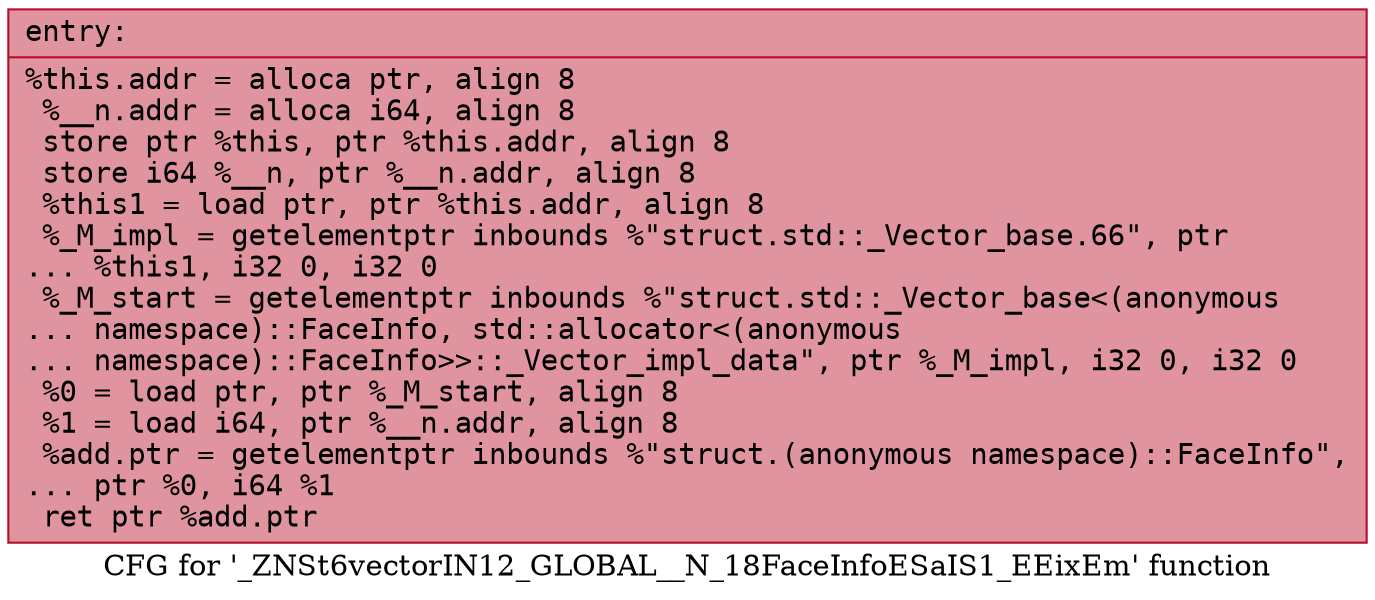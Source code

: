 digraph "CFG for '_ZNSt6vectorIN12_GLOBAL__N_18FaceInfoESaIS1_EEixEm' function" {
	label="CFG for '_ZNSt6vectorIN12_GLOBAL__N_18FaceInfoESaIS1_EEixEm' function";

	Node0x55dfe4c0b8b0 [shape=record,color="#b70d28ff", style=filled, fillcolor="#b70d2870" fontname="Courier",label="{entry:\l|  %this.addr = alloca ptr, align 8\l  %__n.addr = alloca i64, align 8\l  store ptr %this, ptr %this.addr, align 8\l  store i64 %__n, ptr %__n.addr, align 8\l  %this1 = load ptr, ptr %this.addr, align 8\l  %_M_impl = getelementptr inbounds %\"struct.std::_Vector_base.66\", ptr\l... %this1, i32 0, i32 0\l  %_M_start = getelementptr inbounds %\"struct.std::_Vector_base\<(anonymous\l... namespace)::FaceInfo, std::allocator\<(anonymous\l... namespace)::FaceInfo\>\>::_Vector_impl_data\", ptr %_M_impl, i32 0, i32 0\l  %0 = load ptr, ptr %_M_start, align 8\l  %1 = load i64, ptr %__n.addr, align 8\l  %add.ptr = getelementptr inbounds %\"struct.(anonymous namespace)::FaceInfo\",\l... ptr %0, i64 %1\l  ret ptr %add.ptr\l}"];
}
